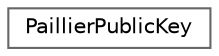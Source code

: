 digraph "Graphical Class Hierarchy"
{
 // LATEX_PDF_SIZE
  bgcolor="transparent";
  edge [fontname=Helvetica,fontsize=10,labelfontname=Helvetica,labelfontsize=10];
  node [fontname=Helvetica,fontsize=10,shape=box,height=0.2,width=0.4];
  rankdir="LR";
  Node0 [id="Node000000",label="PaillierPublicKey",height=0.2,width=0.4,color="grey40", fillcolor="white", style="filled",URL="$class_paillier_public_key.html",tooltip=" "];
}
